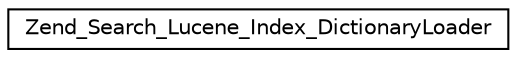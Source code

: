 digraph G
{
  edge [fontname="Helvetica",fontsize="10",labelfontname="Helvetica",labelfontsize="10"];
  node [fontname="Helvetica",fontsize="10",shape=record];
  rankdir="LR";
  Node1 [label="Zend_Search_Lucene_Index_DictionaryLoader",height=0.2,width=0.4,color="black", fillcolor="white", style="filled",URL="$class_zend___search___lucene___index___dictionary_loader.html"];
}
